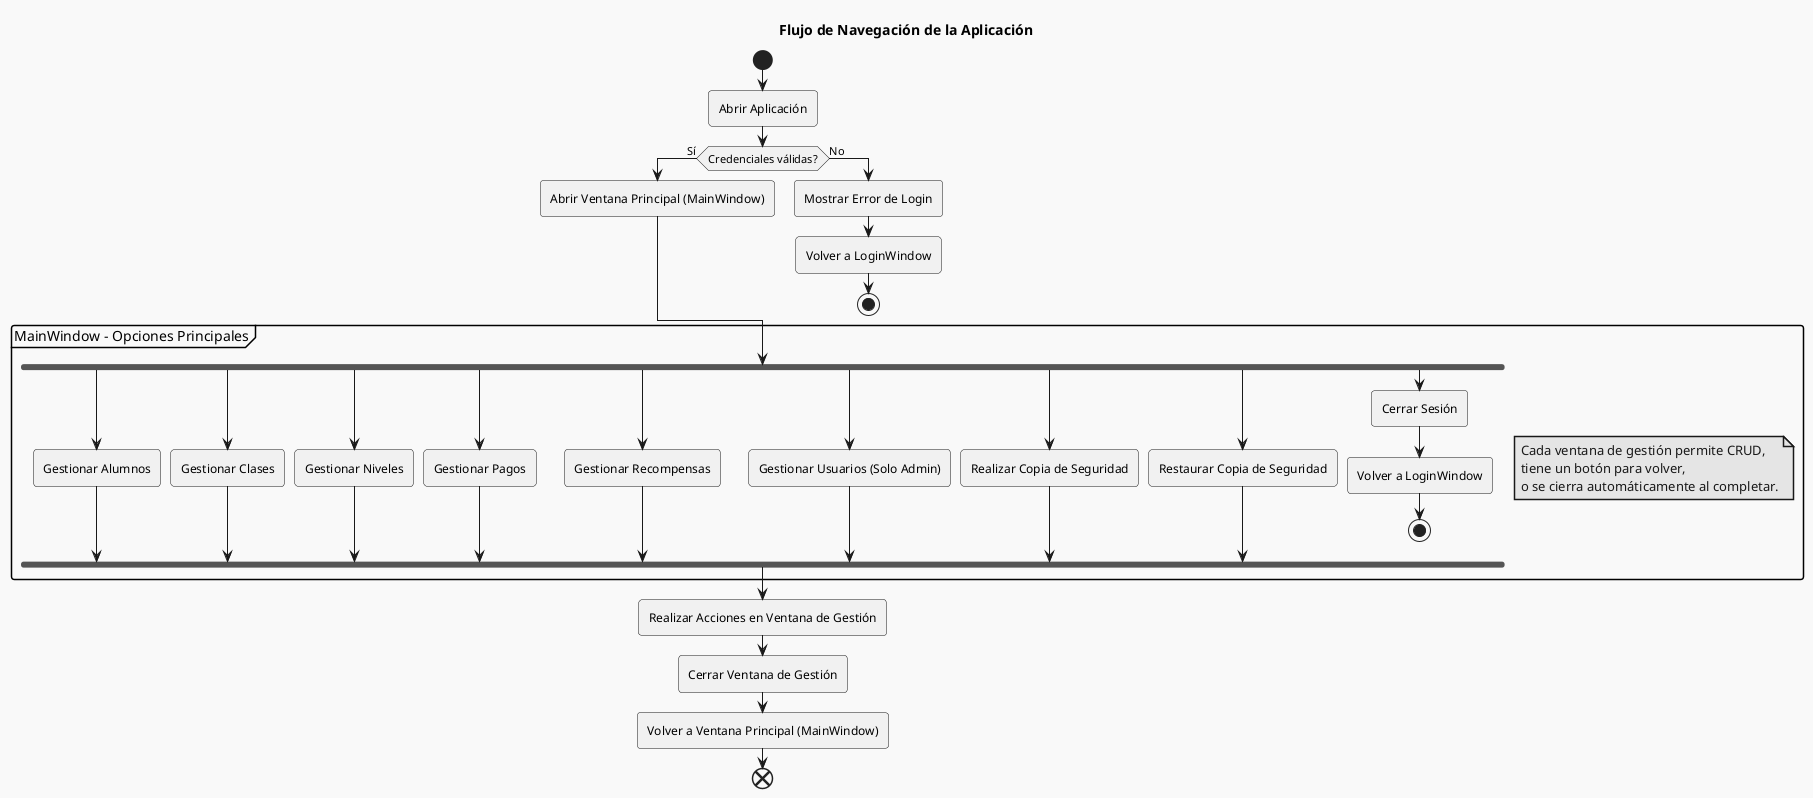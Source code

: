 @startuml
!theme mars

title Flujo de Navegación de la Aplicación

start

:Abrir Aplicación;

if (Credenciales válidas?) then (Sí)
  :Abrir Ventana Principal (MainWindow);
else (No)
  :Mostrar Error de Login;
  :Volver a LoginWindow;
  stop
endif

partition "MainWindow - Opciones Principales" {
  fork
    :Gestionar Alumnos;
  fork again
    :Gestionar Clases;
  fork again
    :Gestionar Niveles;
  fork again
    :Gestionar Pagos;
  fork again
    :Gestionar Recompensas;
  fork again
    :Gestionar Usuarios (Solo Admin);
  fork again
    :Realizar Copia de Seguridad;
  fork again
    :Restaurar Copia de Seguridad;
  fork again
    :Cerrar Sesión;
    :Volver a LoginWindow;
    stop
  end fork
}

note right
  Cada ventana de gestión permite CRUD,
  tiene un botón para volver,
  o se cierra automáticamente al completar.
end note

:Realizar Acciones en Ventana de Gestión;
:Cerrar Ventana de Gestión;
:Volver a Ventana Principal (MainWindow);

end
@enduml